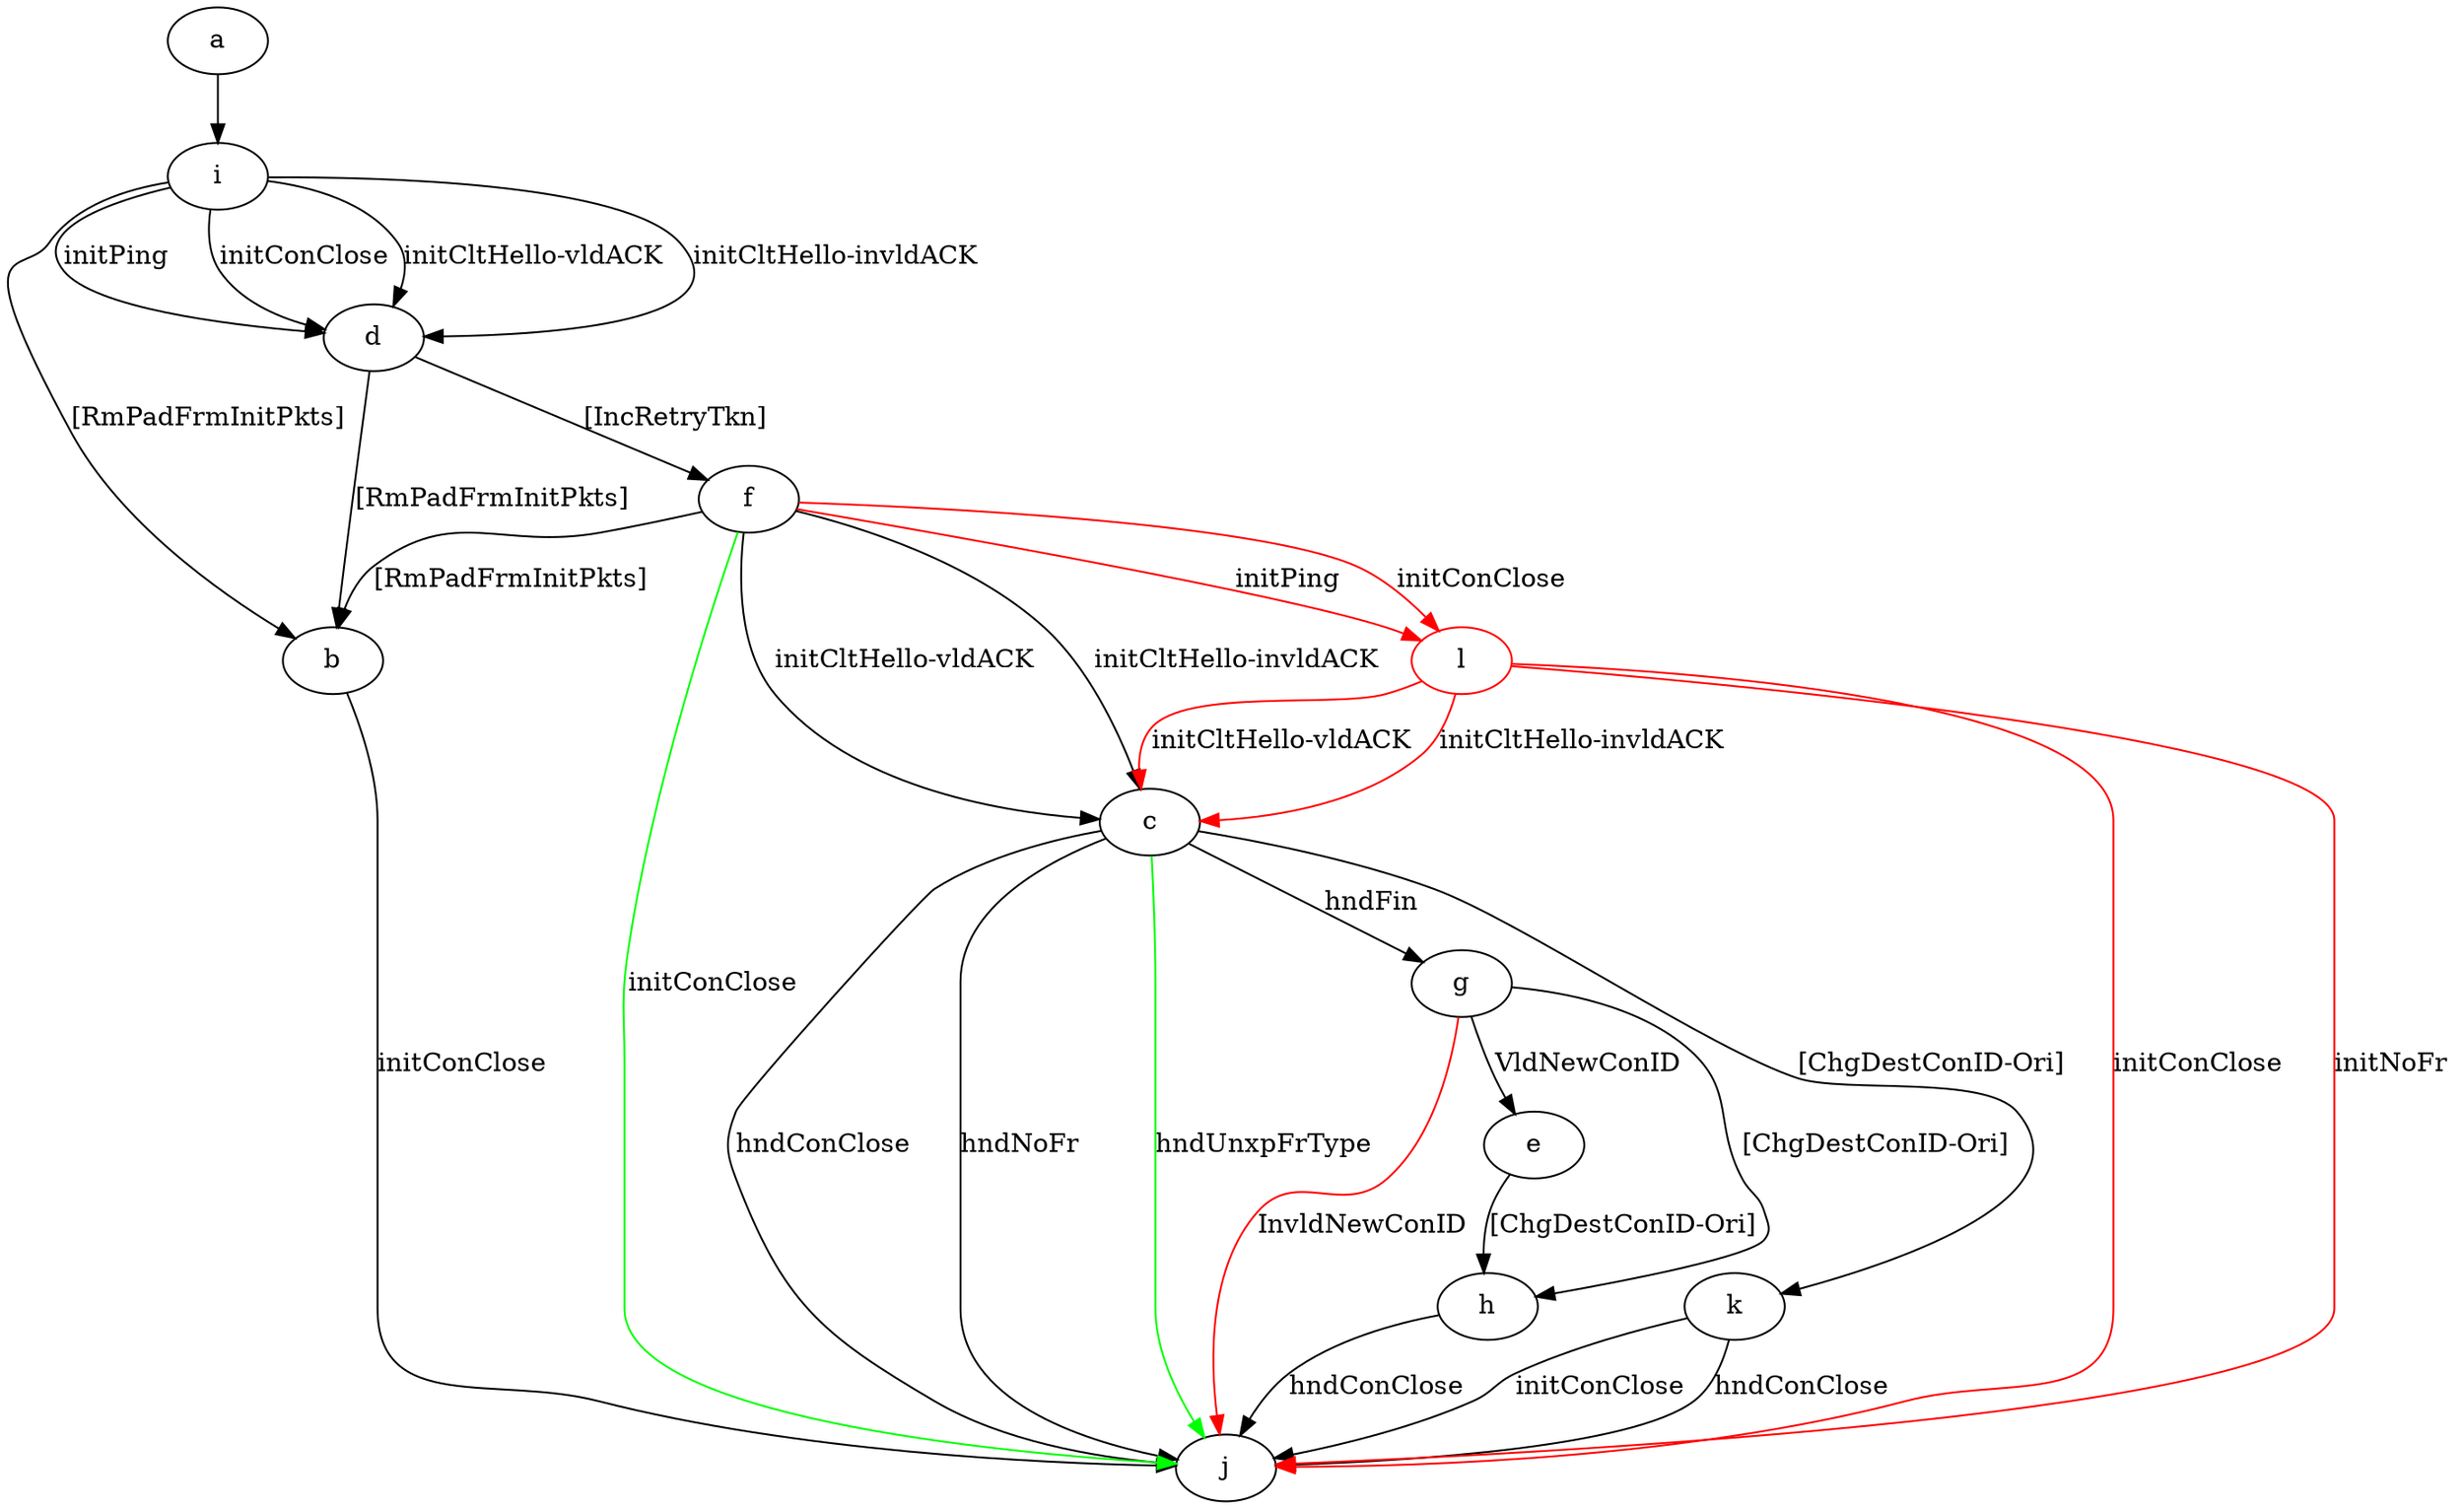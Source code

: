 digraph "" {
	a -> i	[key=0];
	b -> j	[key=0,
		label="initConClose "];
	c -> g	[key=0,
		label="hndFin "];
	c -> j	[key=0,
		label="hndConClose "];
	c -> j	[key=1,
		label="hndNoFr "];
	c -> j	[key=2,
		color=green,
		label="hndUnxpFrType "];
	c -> k	[key=0,
		label="[ChgDestConID-Ori] "];
	d -> b	[key=0,
		label="[RmPadFrmInitPkts] "];
	d -> f	[key=0,
		label="[IncRetryTkn] "];
	e -> h	[key=0,
		label="[ChgDestConID-Ori] "];
	f -> b	[key=0,
		label="[RmPadFrmInitPkts] "];
	f -> c	[key=0,
		label="initCltHello-vldACK "];
	f -> c	[key=1,
		label="initCltHello-invldACK "];
	f -> j	[key=0,
		color=green,
		label="initConClose "];
	l	[color=red];
	f -> l	[key=0,
		color=red,
		label="initPing "];
	f -> l	[key=1,
		color=red,
		label="initConClose "];
	g -> e	[key=0,
		label="VldNewConID "];
	g -> h	[key=0,
		label="[ChgDestConID-Ori] "];
	g -> j	[key=0,
		color=red,
		label="InvldNewConID "];
	h -> j	[key=0,
		label="hndConClose "];
	i -> b	[key=0,
		label="[RmPadFrmInitPkts] "];
	i -> d	[key=0,
		label="initPing "];
	i -> d	[key=1,
		label="initConClose "];
	i -> d	[key=2,
		label="initCltHello-vldACK "];
	i -> d	[key=3,
		label="initCltHello-invldACK "];
	k -> j	[key=0,
		label="initConClose "];
	k -> j	[key=1,
		label="hndConClose "];
	l -> c	[key=0,
		color=red,
		label="initCltHello-vldACK "];
	l -> c	[key=1,
		color=red,
		label="initCltHello-invldACK "];
	l -> j	[key=0,
		color=red,
		label="initConClose "];
	l -> j	[key=1,
		color=red,
		label="initNoFr "];
}
